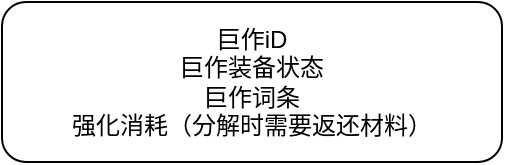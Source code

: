 <mxfile version="26.0.4">
  <diagram name="第 1 页" id="RtPFtg2yZ9OCVrg00MjC">
    <mxGraphModel dx="404" dy="373" grid="1" gridSize="10" guides="1" tooltips="1" connect="1" arrows="1" fold="1" page="1" pageScale="1" pageWidth="827" pageHeight="1169" math="0" shadow="0">
      <root>
        <mxCell id="0" />
        <mxCell id="1" parent="0" />
        <mxCell id="OyX_vqqpmUJYmNwySUim-1" value="巨作iD&lt;div&gt;巨作装备状态&lt;/div&gt;&lt;div&gt;巨作词条&lt;/div&gt;&lt;div&gt;强化消耗（分解时需要返还材料）&lt;/div&gt;" style="rounded=1;whiteSpace=wrap;html=1;" vertex="1" parent="1">
          <mxGeometry width="250" height="80" as="geometry" />
        </mxCell>
      </root>
    </mxGraphModel>
  </diagram>
</mxfile>
